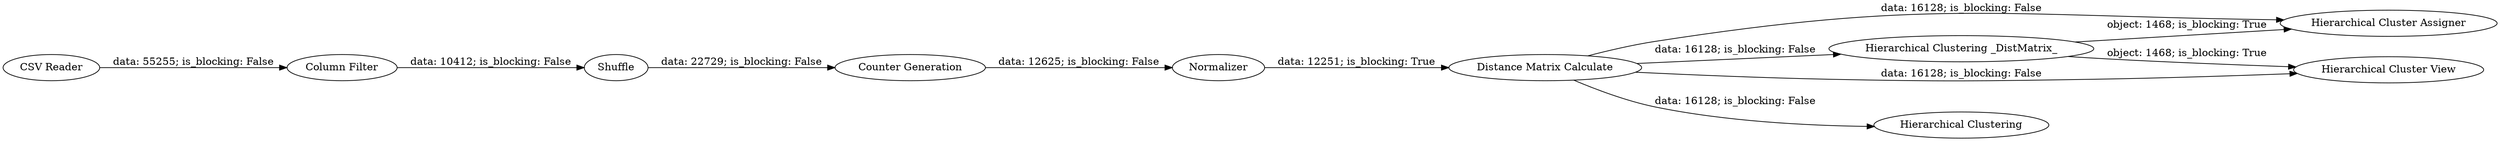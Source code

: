 digraph {
	"2220770495489611511_6" [label="Hierarchical Clustering _DistMatrix_"]
	"2220770495489611511_9" [label="Distance Matrix Calculate"]
	"2220770495489611511_14" [label="Counter Generation"]
	"2220770495489611511_2" [label=Shuffle]
	"2220770495489611511_3" [label="Hierarchical Cluster Assigner"]
	"2220770495489611511_10" [label="Hierarchical Cluster View"]
	"2220770495489611511_8" [label=Normalizer]
	"2220770495489611511_16" [label="Hierarchical Clustering"]
	"2220770495489611511_1" [label="CSV Reader"]
	"2220770495489611511_15" [label="Column Filter"]
	"2220770495489611511_2" -> "2220770495489611511_14" [label="data: 22729; is_blocking: False"]
	"2220770495489611511_9" -> "2220770495489611511_3" [label="data: 16128; is_blocking: False"]
	"2220770495489611511_15" -> "2220770495489611511_2" [label="data: 10412; is_blocking: False"]
	"2220770495489611511_6" -> "2220770495489611511_3" [label="object: 1468; is_blocking: True"]
	"2220770495489611511_9" -> "2220770495489611511_10" [label="data: 16128; is_blocking: False"]
	"2220770495489611511_8" -> "2220770495489611511_9" [label="data: 12251; is_blocking: True"]
	"2220770495489611511_1" -> "2220770495489611511_15" [label="data: 55255; is_blocking: False"]
	"2220770495489611511_6" -> "2220770495489611511_10" [label="object: 1468; is_blocking: True"]
	"2220770495489611511_9" -> "2220770495489611511_16" [label="data: 16128; is_blocking: False"]
	"2220770495489611511_9" -> "2220770495489611511_6" [label="data: 16128; is_blocking: False"]
	"2220770495489611511_14" -> "2220770495489611511_8" [label="data: 12625; is_blocking: False"]
	rankdir=LR
}
